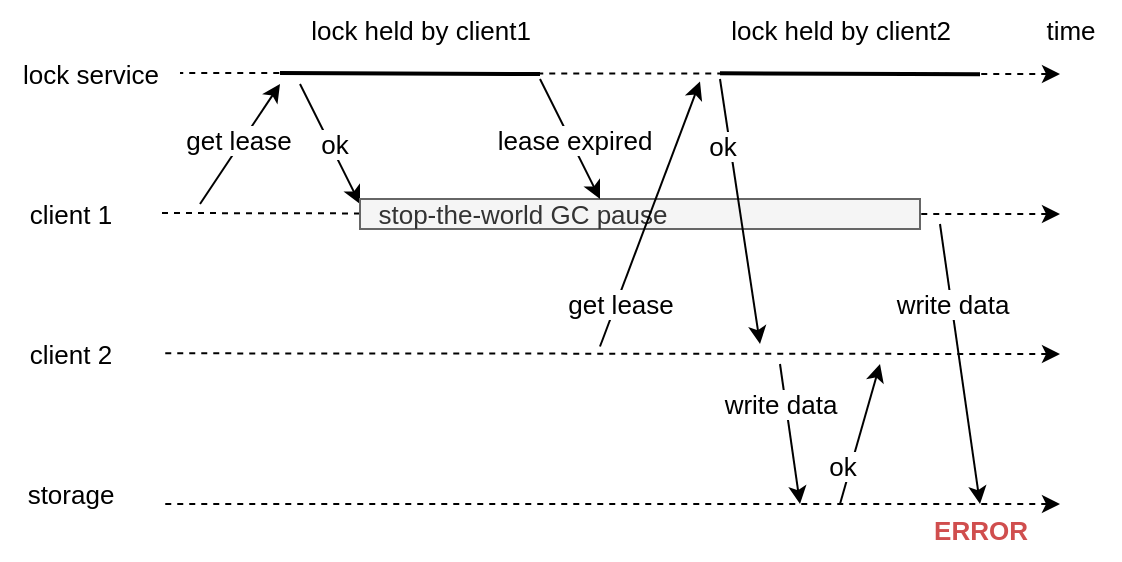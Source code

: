 <mxfile version="24.4.8" type="device" pages="2">
  <diagram name="第 1 页" id="6AJ7I6F2XKEKn1krtVTa">
    <mxGraphModel dx="648" dy="730" grid="1" gridSize="10" guides="1" tooltips="1" connect="1" arrows="1" fold="1" page="1" pageScale="1" pageWidth="827" pageHeight="1169" math="0" shadow="0">
      <root>
        <mxCell id="0" />
        <mxCell id="1" parent="0" />
        <mxCell id="4yutrxeDra0NBWrMkwBu-1" value="" style="endArrow=none;dashed=1;html=1;rounded=0;startArrow=classic;startFill=1;fontSize=13;" edge="1" parent="1">
          <mxGeometry width="50" height="50" relative="1" as="geometry">
            <mxPoint x="660" y="175" as="sourcePoint" />
            <mxPoint x="220" y="174.5" as="targetPoint" />
          </mxGeometry>
        </mxCell>
        <mxCell id="4yutrxeDra0NBWrMkwBu-2" value="lock service" style="text;html=1;align=center;verticalAlign=middle;resizable=0;points=[];autosize=1;strokeColor=none;fillColor=none;fontSize=13;" vertex="1" parent="1">
          <mxGeometry x="130" y="160" width="90" height="30" as="geometry" />
        </mxCell>
        <mxCell id="4yutrxeDra0NBWrMkwBu-3" value="" style="endArrow=none;dashed=1;html=1;rounded=0;startArrow=none;startFill=0;fontSize=13;" edge="1" parent="1" source="4yutrxeDra0NBWrMkwBu-13">
          <mxGeometry width="50" height="50" relative="1" as="geometry">
            <mxPoint x="540" y="244.5" as="sourcePoint" />
            <mxPoint x="210" y="244.5" as="targetPoint" />
          </mxGeometry>
        </mxCell>
        <mxCell id="4yutrxeDra0NBWrMkwBu-4" value="client 1" style="text;html=1;align=center;verticalAlign=middle;resizable=0;points=[];autosize=1;strokeColor=none;fillColor=none;fontSize=13;" vertex="1" parent="1">
          <mxGeometry x="135" y="230" width="60" height="30" as="geometry" />
        </mxCell>
        <mxCell id="4yutrxeDra0NBWrMkwBu-5" value="" style="endArrow=none;dashed=1;html=1;rounded=0;startArrow=classic;startFill=1;fontSize=13;" edge="1" parent="1">
          <mxGeometry width="50" height="50" relative="1" as="geometry">
            <mxPoint x="660" y="315" as="sourcePoint" />
            <mxPoint x="210" y="314.66" as="targetPoint" />
          </mxGeometry>
        </mxCell>
        <mxCell id="4yutrxeDra0NBWrMkwBu-6" value="client 2" style="text;html=1;align=center;verticalAlign=middle;resizable=0;points=[];autosize=1;strokeColor=none;fillColor=none;fontSize=13;" vertex="1" parent="1">
          <mxGeometry x="135" y="300" width="60" height="30" as="geometry" />
        </mxCell>
        <mxCell id="4yutrxeDra0NBWrMkwBu-7" value="" style="endArrow=classic;html=1;rounded=0;fontSize=13;" edge="1" parent="1">
          <mxGeometry width="50" height="50" relative="1" as="geometry">
            <mxPoint x="230" y="240" as="sourcePoint" />
            <mxPoint x="270" y="180" as="targetPoint" />
          </mxGeometry>
        </mxCell>
        <mxCell id="4yutrxeDra0NBWrMkwBu-8" value="get lease" style="edgeLabel;html=1;align=center;verticalAlign=middle;resizable=0;points=[];fontSize=13;" vertex="1" connectable="0" parent="4yutrxeDra0NBWrMkwBu-7">
          <mxGeometry x="0.031" y="2" relative="1" as="geometry">
            <mxPoint as="offset" />
          </mxGeometry>
        </mxCell>
        <mxCell id="4yutrxeDra0NBWrMkwBu-9" value="" style="endArrow=none;html=1;rounded=0;strokeWidth=2;fontSize=13;" edge="1" parent="1">
          <mxGeometry width="50" height="50" relative="1" as="geometry">
            <mxPoint x="270" y="174.5" as="sourcePoint" />
            <mxPoint x="400" y="175" as="targetPoint" />
          </mxGeometry>
        </mxCell>
        <mxCell id="4yutrxeDra0NBWrMkwBu-10" value="lock held by client1" style="text;html=1;align=center;verticalAlign=middle;resizable=0;points=[];autosize=1;strokeColor=none;fillColor=none;fontSize=13;" vertex="1" parent="1">
          <mxGeometry x="275" y="138" width="130" height="30" as="geometry" />
        </mxCell>
        <mxCell id="4yutrxeDra0NBWrMkwBu-11" value="" style="endArrow=classic;html=1;rounded=0;fontSize=13;" edge="1" parent="1">
          <mxGeometry width="50" height="50" relative="1" as="geometry">
            <mxPoint x="280" y="180" as="sourcePoint" />
            <mxPoint x="310" y="240" as="targetPoint" />
          </mxGeometry>
        </mxCell>
        <mxCell id="4yutrxeDra0NBWrMkwBu-12" value="ok" style="edgeLabel;html=1;align=center;verticalAlign=middle;resizable=0;points=[];fontSize=13;" vertex="1" connectable="0" parent="4yutrxeDra0NBWrMkwBu-11">
          <mxGeometry x="0.031" y="2" relative="1" as="geometry">
            <mxPoint as="offset" />
          </mxGeometry>
        </mxCell>
        <mxCell id="4yutrxeDra0NBWrMkwBu-14" value="" style="endArrow=none;dashed=1;html=1;rounded=0;startArrow=classic;startFill=1;fontSize=13;" edge="1" parent="1" target="4yutrxeDra0NBWrMkwBu-13">
          <mxGeometry width="50" height="50" relative="1" as="geometry">
            <mxPoint x="660" y="245" as="sourcePoint" />
            <mxPoint x="210" y="244.5" as="targetPoint" />
          </mxGeometry>
        </mxCell>
        <mxCell id="4yutrxeDra0NBWrMkwBu-13" value="&amp;nbsp; stop-the-world GC pause" style="rounded=0;whiteSpace=wrap;html=1;fillColor=#f5f5f5;fontColor=#333333;strokeColor=#666666;align=left;fontSize=13;" vertex="1" parent="1">
          <mxGeometry x="310" y="237.5" width="280" height="15" as="geometry" />
        </mxCell>
        <mxCell id="4yutrxeDra0NBWrMkwBu-15" value="" style="endArrow=classic;html=1;rounded=0;fontSize=13;" edge="1" parent="1">
          <mxGeometry width="50" height="50" relative="1" as="geometry">
            <mxPoint x="400" y="177.5" as="sourcePoint" />
            <mxPoint x="430" y="237.5" as="targetPoint" />
          </mxGeometry>
        </mxCell>
        <mxCell id="4yutrxeDra0NBWrMkwBu-16" value="lease expired" style="edgeLabel;html=1;align=center;verticalAlign=middle;resizable=0;points=[];fontSize=13;" vertex="1" connectable="0" parent="4yutrxeDra0NBWrMkwBu-15">
          <mxGeometry x="0.031" y="2" relative="1" as="geometry">
            <mxPoint as="offset" />
          </mxGeometry>
        </mxCell>
        <mxCell id="4yutrxeDra0NBWrMkwBu-17" value="" style="endArrow=none;dashed=1;html=1;rounded=0;startArrow=classic;startFill=1;fontSize=13;" edge="1" parent="1">
          <mxGeometry width="50" height="50" relative="1" as="geometry">
            <mxPoint x="660" y="390" as="sourcePoint" />
            <mxPoint x="210" y="390" as="targetPoint" />
          </mxGeometry>
        </mxCell>
        <mxCell id="4yutrxeDra0NBWrMkwBu-18" value="storage" style="text;html=1;align=center;verticalAlign=middle;resizable=0;points=[];autosize=1;strokeColor=none;fillColor=none;fontSize=13;" vertex="1" parent="1">
          <mxGeometry x="130" y="370" width="70" height="30" as="geometry" />
        </mxCell>
        <mxCell id="4yutrxeDra0NBWrMkwBu-19" value="" style="endArrow=classic;html=1;rounded=0;fontSize=13;" edge="1" parent="1">
          <mxGeometry width="50" height="50" relative="1" as="geometry">
            <mxPoint x="430" y="311.25" as="sourcePoint" />
            <mxPoint x="480" y="178.75" as="targetPoint" />
          </mxGeometry>
        </mxCell>
        <mxCell id="4yutrxeDra0NBWrMkwBu-20" value="get lease" style="edgeLabel;html=1;align=center;verticalAlign=middle;resizable=0;points=[];fontSize=13;" vertex="1" connectable="0" parent="4yutrxeDra0NBWrMkwBu-19">
          <mxGeometry x="0.031" y="2" relative="1" as="geometry">
            <mxPoint x="-14" y="48" as="offset" />
          </mxGeometry>
        </mxCell>
        <mxCell id="4yutrxeDra0NBWrMkwBu-23" value="" style="endArrow=classic;html=1;rounded=0;fontSize=13;" edge="1" parent="1">
          <mxGeometry width="50" height="50" relative="1" as="geometry">
            <mxPoint x="490" y="177.5" as="sourcePoint" />
            <mxPoint x="510" y="310" as="targetPoint" />
          </mxGeometry>
        </mxCell>
        <mxCell id="4yutrxeDra0NBWrMkwBu-24" value="ok" style="edgeLabel;html=1;align=center;verticalAlign=middle;resizable=0;points=[];fontSize=13;" vertex="1" connectable="0" parent="4yutrxeDra0NBWrMkwBu-23">
          <mxGeometry x="0.031" y="2" relative="1" as="geometry">
            <mxPoint x="-12" y="-35" as="offset" />
          </mxGeometry>
        </mxCell>
        <mxCell id="4yutrxeDra0NBWrMkwBu-25" value="" style="endArrow=none;html=1;rounded=0;strokeWidth=2;fontSize=13;" edge="1" parent="1">
          <mxGeometry width="50" height="50" relative="1" as="geometry">
            <mxPoint x="490" y="174.66" as="sourcePoint" />
            <mxPoint x="620" y="175.16" as="targetPoint" />
          </mxGeometry>
        </mxCell>
        <mxCell id="4yutrxeDra0NBWrMkwBu-26" value="lock held by client2" style="text;html=1;align=center;verticalAlign=middle;resizable=0;points=[];autosize=1;strokeColor=none;fillColor=none;fontSize=13;" vertex="1" parent="1">
          <mxGeometry x="485" y="138" width="130" height="30" as="geometry" />
        </mxCell>
        <mxCell id="4yutrxeDra0NBWrMkwBu-27" value="" style="endArrow=classic;html=1;rounded=0;fontSize=13;" edge="1" parent="1">
          <mxGeometry width="50" height="50" relative="1" as="geometry">
            <mxPoint x="520" y="320" as="sourcePoint" />
            <mxPoint x="530" y="390" as="targetPoint" />
          </mxGeometry>
        </mxCell>
        <mxCell id="4yutrxeDra0NBWrMkwBu-28" value="write data" style="edgeLabel;html=1;align=center;verticalAlign=middle;resizable=0;points=[];fontSize=13;" vertex="1" connectable="0" parent="4yutrxeDra0NBWrMkwBu-27">
          <mxGeometry x="0.031" y="2" relative="1" as="geometry">
            <mxPoint x="-7" y="-16" as="offset" />
          </mxGeometry>
        </mxCell>
        <mxCell id="4yutrxeDra0NBWrMkwBu-29" value="" style="endArrow=classic;html=1;rounded=0;fontSize=13;" edge="1" parent="1">
          <mxGeometry width="50" height="50" relative="1" as="geometry">
            <mxPoint x="550" y="390" as="sourcePoint" />
            <mxPoint x="570" y="320" as="targetPoint" />
          </mxGeometry>
        </mxCell>
        <mxCell id="4yutrxeDra0NBWrMkwBu-30" value="ok" style="edgeLabel;html=1;align=center;verticalAlign=middle;resizable=0;points=[];fontSize=13;" vertex="1" connectable="0" parent="4yutrxeDra0NBWrMkwBu-29">
          <mxGeometry x="0.031" y="2" relative="1" as="geometry">
            <mxPoint x="-8" y="17" as="offset" />
          </mxGeometry>
        </mxCell>
        <mxCell id="4yutrxeDra0NBWrMkwBu-31" value="" style="endArrow=classic;html=1;rounded=0;fontSize=13;" edge="1" parent="1">
          <mxGeometry width="50" height="50" relative="1" as="geometry">
            <mxPoint x="600" y="250" as="sourcePoint" />
            <mxPoint x="620" y="390" as="targetPoint" />
          </mxGeometry>
        </mxCell>
        <mxCell id="4yutrxeDra0NBWrMkwBu-32" value="write data" style="edgeLabel;html=1;align=center;verticalAlign=middle;resizable=0;points=[];fontSize=13;" vertex="1" connectable="0" parent="4yutrxeDra0NBWrMkwBu-31">
          <mxGeometry x="0.031" y="2" relative="1" as="geometry">
            <mxPoint x="-7" y="-32" as="offset" />
          </mxGeometry>
        </mxCell>
        <mxCell id="4yutrxeDra0NBWrMkwBu-33" value="time" style="text;html=1;align=center;verticalAlign=middle;resizable=0;points=[];autosize=1;strokeColor=none;fillColor=none;fontSize=13;" vertex="1" parent="1">
          <mxGeometry x="640" y="138" width="50" height="30" as="geometry" />
        </mxCell>
        <mxCell id="4yutrxeDra0NBWrMkwBu-36" value="ERROR" style="text;html=1;align=center;verticalAlign=middle;resizable=0;points=[];autosize=1;strokeColor=none;fillColor=none;fontStyle=1;fontSize=13;fontColor=#d04e4e;" vertex="1" parent="1">
          <mxGeometry x="585" y="388" width="70" height="30" as="geometry" />
        </mxCell>
      </root>
    </mxGraphModel>
  </diagram>
  <diagram id="rjvdT3ez1yi6iFfEe1ss" name="第 2 页">
    <mxGraphModel dx="680" dy="766" grid="1" gridSize="10" guides="1" tooltips="1" connect="1" arrows="1" fold="1" page="1" pageScale="1" pageWidth="827" pageHeight="1169" math="0" shadow="0">
      <root>
        <mxCell id="0" />
        <mxCell id="1" parent="0" />
        <mxCell id="1PU0yz-PdlQbOJR2mgU3-1" value="" style="endArrow=none;dashed=1;html=1;rounded=0;startArrow=classic;startFill=1;fontSize=13;" edge="1" parent="1">
          <mxGeometry width="50" height="50" relative="1" as="geometry">
            <mxPoint x="660" y="175" as="sourcePoint" />
            <mxPoint x="220" y="174.5" as="targetPoint" />
          </mxGeometry>
        </mxCell>
        <mxCell id="1PU0yz-PdlQbOJR2mgU3-2" value="lock service" style="text;html=1;align=center;verticalAlign=middle;resizable=0;points=[];autosize=1;strokeColor=none;fillColor=none;fontSize=13;" vertex="1" parent="1">
          <mxGeometry x="130" y="160" width="90" height="30" as="geometry" />
        </mxCell>
        <mxCell id="1PU0yz-PdlQbOJR2mgU3-3" value="" style="endArrow=none;dashed=1;html=1;rounded=0;startArrow=none;startFill=0;fontSize=13;" edge="1" parent="1" source="1PU0yz-PdlQbOJR2mgU3-14">
          <mxGeometry width="50" height="50" relative="1" as="geometry">
            <mxPoint x="540" y="244.5" as="sourcePoint" />
            <mxPoint x="210" y="244.5" as="targetPoint" />
          </mxGeometry>
        </mxCell>
        <mxCell id="1PU0yz-PdlQbOJR2mgU3-4" value="client 1" style="text;html=1;align=center;verticalAlign=middle;resizable=0;points=[];autosize=1;strokeColor=none;fillColor=none;fontSize=13;" vertex="1" parent="1">
          <mxGeometry x="135" y="230" width="60" height="30" as="geometry" />
        </mxCell>
        <mxCell id="1PU0yz-PdlQbOJR2mgU3-5" value="" style="endArrow=none;dashed=1;html=1;rounded=0;startArrow=classic;startFill=1;fontSize=13;" edge="1" parent="1">
          <mxGeometry width="50" height="50" relative="1" as="geometry">
            <mxPoint x="660" y="315" as="sourcePoint" />
            <mxPoint x="210" y="314.66" as="targetPoint" />
          </mxGeometry>
        </mxCell>
        <mxCell id="1PU0yz-PdlQbOJR2mgU3-6" value="client 2" style="text;html=1;align=center;verticalAlign=middle;resizable=0;points=[];autosize=1;strokeColor=none;fillColor=none;fontSize=13;" vertex="1" parent="1">
          <mxGeometry x="135" y="300" width="60" height="30" as="geometry" />
        </mxCell>
        <mxCell id="1PU0yz-PdlQbOJR2mgU3-7" value="" style="endArrow=classic;html=1;rounded=0;fontSize=13;" edge="1" parent="1">
          <mxGeometry width="50" height="50" relative="1" as="geometry">
            <mxPoint x="230" y="240" as="sourcePoint" />
            <mxPoint x="270" y="180" as="targetPoint" />
          </mxGeometry>
        </mxCell>
        <mxCell id="1PU0yz-PdlQbOJR2mgU3-8" value="get lease" style="edgeLabel;html=1;align=center;verticalAlign=middle;resizable=0;points=[];fontSize=13;" vertex="1" connectable="0" parent="1PU0yz-PdlQbOJR2mgU3-7">
          <mxGeometry x="0.031" y="2" relative="1" as="geometry">
            <mxPoint as="offset" />
          </mxGeometry>
        </mxCell>
        <mxCell id="1PU0yz-PdlQbOJR2mgU3-9" value="" style="endArrow=none;html=1;rounded=0;strokeWidth=2;fontSize=13;" edge="1" parent="1">
          <mxGeometry width="50" height="50" relative="1" as="geometry">
            <mxPoint x="270" y="174.5" as="sourcePoint" />
            <mxPoint x="400" y="175" as="targetPoint" />
          </mxGeometry>
        </mxCell>
        <mxCell id="1PU0yz-PdlQbOJR2mgU3-10" value="lock held by client1" style="text;html=1;align=center;verticalAlign=middle;resizable=0;points=[];autosize=1;strokeColor=none;fillColor=none;fontSize=13;" vertex="1" parent="1">
          <mxGeometry x="275" y="138" width="130" height="30" as="geometry" />
        </mxCell>
        <mxCell id="1PU0yz-PdlQbOJR2mgU3-11" value="" style="endArrow=classic;html=1;rounded=0;fontSize=13;" edge="1" parent="1">
          <mxGeometry width="50" height="50" relative="1" as="geometry">
            <mxPoint x="280" y="180" as="sourcePoint" />
            <mxPoint x="310" y="240" as="targetPoint" />
          </mxGeometry>
        </mxCell>
        <mxCell id="1PU0yz-PdlQbOJR2mgU3-12" value="ok&lt;div&gt;token:33&lt;/div&gt;" style="edgeLabel;html=1;align=left;verticalAlign=middle;resizable=0;points=[];fontSize=13;" vertex="1" connectable="0" parent="1PU0yz-PdlQbOJR2mgU3-11">
          <mxGeometry x="0.031" y="2" relative="1" as="geometry">
            <mxPoint x="1" y="-10" as="offset" />
          </mxGeometry>
        </mxCell>
        <mxCell id="1PU0yz-PdlQbOJR2mgU3-13" value="" style="endArrow=none;dashed=1;html=1;rounded=0;startArrow=classic;startFill=1;fontSize=13;" edge="1" parent="1" target="1PU0yz-PdlQbOJR2mgU3-14">
          <mxGeometry width="50" height="50" relative="1" as="geometry">
            <mxPoint x="660" y="245" as="sourcePoint" />
            <mxPoint x="210" y="244.5" as="targetPoint" />
          </mxGeometry>
        </mxCell>
        <mxCell id="1PU0yz-PdlQbOJR2mgU3-14" value="&amp;nbsp; stop-the-world GC pause" style="rounded=0;whiteSpace=wrap;html=1;fillColor=#f5f5f5;fontColor=#333333;strokeColor=#666666;align=left;fontSize=13;" vertex="1" parent="1">
          <mxGeometry x="310" y="237.5" width="280" height="15" as="geometry" />
        </mxCell>
        <mxCell id="1PU0yz-PdlQbOJR2mgU3-15" value="" style="endArrow=classic;html=1;rounded=0;fontSize=13;" edge="1" parent="1">
          <mxGeometry width="50" height="50" relative="1" as="geometry">
            <mxPoint x="400" y="177.5" as="sourcePoint" />
            <mxPoint x="430" y="237.5" as="targetPoint" />
          </mxGeometry>
        </mxCell>
        <mxCell id="1PU0yz-PdlQbOJR2mgU3-16" value="lease expired" style="edgeLabel;html=1;align=center;verticalAlign=middle;resizable=0;points=[];fontSize=13;" vertex="1" connectable="0" parent="1PU0yz-PdlQbOJR2mgU3-15">
          <mxGeometry x="0.031" y="2" relative="1" as="geometry">
            <mxPoint as="offset" />
          </mxGeometry>
        </mxCell>
        <mxCell id="1PU0yz-PdlQbOJR2mgU3-17" value="" style="endArrow=none;dashed=1;html=1;rounded=0;startArrow=classic;startFill=1;fontSize=13;" edge="1" parent="1">
          <mxGeometry width="50" height="50" relative="1" as="geometry">
            <mxPoint x="660" y="390" as="sourcePoint" />
            <mxPoint x="210" y="390" as="targetPoint" />
          </mxGeometry>
        </mxCell>
        <mxCell id="1PU0yz-PdlQbOJR2mgU3-18" value="storage" style="text;html=1;align=center;verticalAlign=middle;resizable=0;points=[];autosize=1;strokeColor=none;fillColor=none;fontSize=13;" vertex="1" parent="1">
          <mxGeometry x="130" y="370" width="70" height="30" as="geometry" />
        </mxCell>
        <mxCell id="1PU0yz-PdlQbOJR2mgU3-19" value="" style="endArrow=classic;html=1;rounded=0;fontSize=13;" edge="1" parent="1">
          <mxGeometry width="50" height="50" relative="1" as="geometry">
            <mxPoint x="430" y="311.25" as="sourcePoint" />
            <mxPoint x="480" y="178.75" as="targetPoint" />
          </mxGeometry>
        </mxCell>
        <mxCell id="1PU0yz-PdlQbOJR2mgU3-20" value="get lease" style="edgeLabel;html=1;align=center;verticalAlign=middle;resizable=0;points=[];fontSize=13;" vertex="1" connectable="0" parent="1PU0yz-PdlQbOJR2mgU3-19">
          <mxGeometry x="0.031" y="2" relative="1" as="geometry">
            <mxPoint x="-14" y="38" as="offset" />
          </mxGeometry>
        </mxCell>
        <mxCell id="1PU0yz-PdlQbOJR2mgU3-21" value="" style="endArrow=classic;html=1;rounded=0;fontSize=13;" edge="1" parent="1">
          <mxGeometry width="50" height="50" relative="1" as="geometry">
            <mxPoint x="490" y="177.5" as="sourcePoint" />
            <mxPoint x="510" y="310" as="targetPoint" />
          </mxGeometry>
        </mxCell>
        <mxCell id="1PU0yz-PdlQbOJR2mgU3-22" value="ok&lt;div&gt;token:34&lt;/div&gt;" style="edgeLabel;html=1;align=left;verticalAlign=middle;resizable=0;points=[];fontSize=13;" vertex="1" connectable="0" parent="1PU0yz-PdlQbOJR2mgU3-21">
          <mxGeometry x="0.031" y="2" relative="1" as="geometry">
            <mxPoint x="-4" y="-45" as="offset" />
          </mxGeometry>
        </mxCell>
        <mxCell id="1PU0yz-PdlQbOJR2mgU3-23" value="" style="endArrow=none;html=1;rounded=0;strokeWidth=2;fontSize=13;" edge="1" parent="1">
          <mxGeometry width="50" height="50" relative="1" as="geometry">
            <mxPoint x="490" y="174.66" as="sourcePoint" />
            <mxPoint x="620" y="175.16" as="targetPoint" />
          </mxGeometry>
        </mxCell>
        <mxCell id="1PU0yz-PdlQbOJR2mgU3-24" value="lock held by client2" style="text;html=1;align=center;verticalAlign=middle;resizable=0;points=[];autosize=1;strokeColor=none;fillColor=none;fontSize=13;" vertex="1" parent="1">
          <mxGeometry x="485" y="138" width="130" height="30" as="geometry" />
        </mxCell>
        <mxCell id="1PU0yz-PdlQbOJR2mgU3-25" value="" style="endArrow=classic;html=1;rounded=0;fontSize=13;" edge="1" parent="1">
          <mxGeometry width="50" height="50" relative="1" as="geometry">
            <mxPoint x="520" y="320" as="sourcePoint" />
            <mxPoint x="530" y="390" as="targetPoint" />
          </mxGeometry>
        </mxCell>
        <mxCell id="1PU0yz-PdlQbOJR2mgU3-26" value="write data&lt;div&gt;token:34&lt;/div&gt;" style="edgeLabel;html=1;align=left;verticalAlign=middle;resizable=0;points=[];fontSize=13;" vertex="1" connectable="0" parent="1PU0yz-PdlQbOJR2mgU3-25">
          <mxGeometry x="0.031" y="2" relative="1" as="geometry">
            <mxPoint x="-65" y="-5" as="offset" />
          </mxGeometry>
        </mxCell>
        <mxCell id="1PU0yz-PdlQbOJR2mgU3-27" value="" style="endArrow=classic;html=1;rounded=0;fontSize=13;" edge="1" parent="1">
          <mxGeometry width="50" height="50" relative="1" as="geometry">
            <mxPoint x="550" y="390" as="sourcePoint" />
            <mxPoint x="570" y="320" as="targetPoint" />
          </mxGeometry>
        </mxCell>
        <mxCell id="1PU0yz-PdlQbOJR2mgU3-28" value="ok" style="edgeLabel;html=1;align=center;verticalAlign=middle;resizable=0;points=[];fontSize=13;" vertex="1" connectable="0" parent="1PU0yz-PdlQbOJR2mgU3-27">
          <mxGeometry x="0.031" y="2" relative="1" as="geometry">
            <mxPoint x="1" y="-3" as="offset" />
          </mxGeometry>
        </mxCell>
        <mxCell id="1PU0yz-PdlQbOJR2mgU3-29" value="" style="endArrow=classic;html=1;rounded=0;fontSize=13;" edge="1" parent="1">
          <mxGeometry width="50" height="50" relative="1" as="geometry">
            <mxPoint x="600" y="250" as="sourcePoint" />
            <mxPoint x="620" y="390" as="targetPoint" />
          </mxGeometry>
        </mxCell>
        <mxCell id="1PU0yz-PdlQbOJR2mgU3-30" value="write data&lt;div&gt;token:33&lt;/div&gt;" style="edgeLabel;html=1;align=left;verticalAlign=middle;resizable=0;points=[];fontSize=13;" vertex="1" connectable="0" parent="1PU0yz-PdlQbOJR2mgU3-29">
          <mxGeometry x="0.031" y="2" relative="1" as="geometry">
            <mxPoint x="-70" y="-42" as="offset" />
          </mxGeometry>
        </mxCell>
        <mxCell id="1PU0yz-PdlQbOJR2mgU3-31" value="time" style="text;html=1;align=center;verticalAlign=middle;resizable=0;points=[];autosize=1;strokeColor=none;fillColor=none;fontSize=13;" vertex="1" parent="1">
          <mxGeometry x="640" y="138" width="50" height="30" as="geometry" />
        </mxCell>
        <mxCell id="1PU0yz-PdlQbOJR2mgU3-33" value="" style="endArrow=classic;html=1;rounded=0;fontSize=13;" edge="1" parent="1">
          <mxGeometry width="50" height="50" relative="1" as="geometry">
            <mxPoint x="630" y="390" as="sourcePoint" />
            <mxPoint x="650" y="250" as="targetPoint" />
          </mxGeometry>
        </mxCell>
        <mxCell id="1PU0yz-PdlQbOJR2mgU3-34" value="reject" style="edgeLabel;html=1;align=center;verticalAlign=middle;resizable=0;points=[];fontSize=13;" vertex="1" connectable="0" parent="1PU0yz-PdlQbOJR2mgU3-33">
          <mxGeometry x="0.031" y="2" relative="1" as="geometry">
            <mxPoint x="2" y="33" as="offset" />
          </mxGeometry>
        </mxCell>
      </root>
    </mxGraphModel>
  </diagram>
</mxfile>
